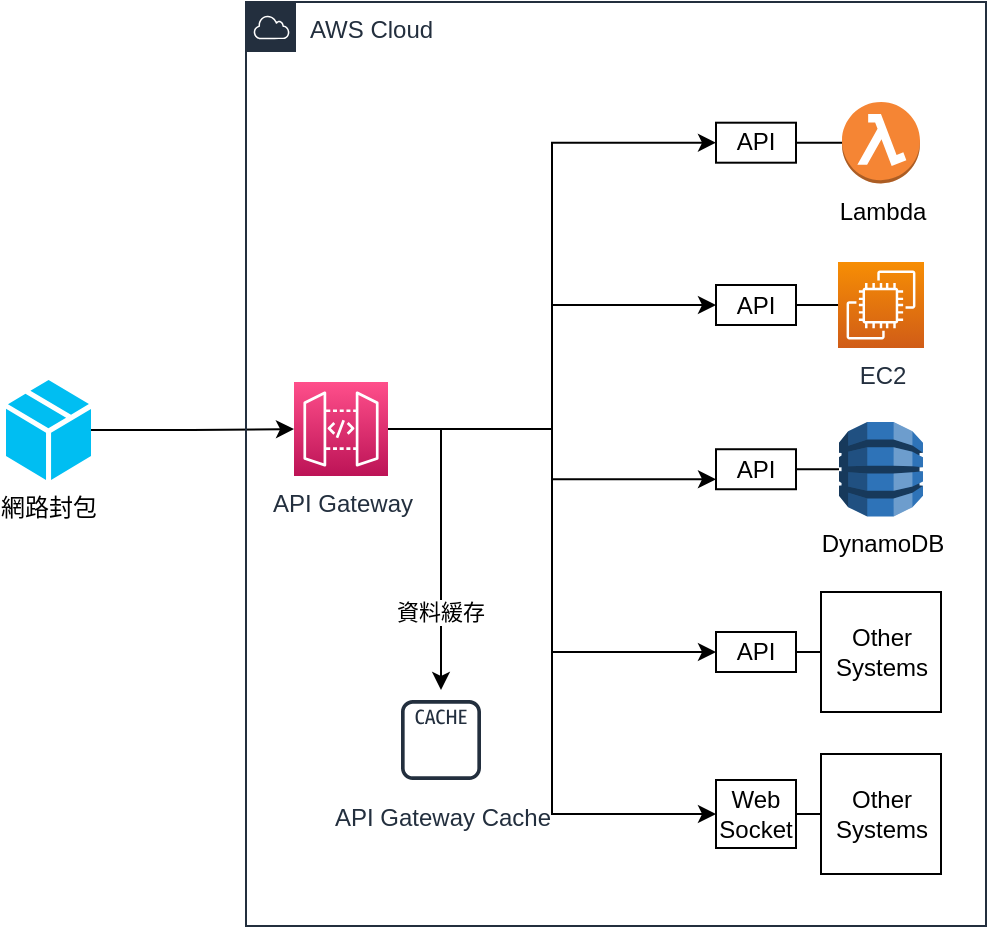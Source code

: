 <mxfile version="20.2.3" type="device"><diagram id="Ht1M8jgEwFfnCIfOTk4-" name="Page-1"><mxGraphModel dx="1422" dy="1692" grid="1" gridSize="10" guides="1" tooltips="1" connect="1" arrows="1" fold="1" page="1" pageScale="1" pageWidth="1169" pageHeight="827" math="0" shadow="0"><root><mxCell id="0"/><mxCell id="1" parent="0"/><mxCell id="YeEbz74yG6U1R2dg9N6H-7" style="edgeStyle=orthogonalEdgeStyle;rounded=0;orthogonalLoop=1;jettySize=auto;html=1;" parent="1" source="YeEbz74yG6U1R2dg9N6H-1" target="YeEbz74yG6U1R2dg9N6H-3" edge="1"><mxGeometry relative="1" as="geometry"/></mxCell><mxCell id="YeEbz74yG6U1R2dg9N6H-8" value="資料緩存" style="edgeLabel;html=1;align=center;verticalAlign=middle;resizable=0;points=[];" parent="YeEbz74yG6U1R2dg9N6H-7" vertex="1" connectable="0"><mxGeometry x="0.551" y="2" relative="1" as="geometry"><mxPoint x="-3" y="-4" as="offset"/></mxGeometry></mxCell><mxCell id="YeEbz74yG6U1R2dg9N6H-23" style="edgeStyle=orthogonalEdgeStyle;rounded=0;orthogonalLoop=1;jettySize=auto;html=1;exitX=1;exitY=0.5;exitDx=0;exitDy=0;exitPerimeter=0;entryX=0;entryY=0.5;entryDx=0;entryDy=0;endArrow=classic;endFill=1;" parent="1" source="YeEbz74yG6U1R2dg9N6H-1" target="YeEbz74yG6U1R2dg9N6H-11" edge="1"><mxGeometry relative="1" as="geometry"/></mxCell><mxCell id="YeEbz74yG6U1R2dg9N6H-24" style="edgeStyle=orthogonalEdgeStyle;rounded=0;orthogonalLoop=1;jettySize=auto;html=1;entryX=0;entryY=0.5;entryDx=0;entryDy=0;endArrow=classic;endFill=1;" parent="1" source="YeEbz74yG6U1R2dg9N6H-1" target="YeEbz74yG6U1R2dg9N6H-12" edge="1"><mxGeometry relative="1" as="geometry"/></mxCell><mxCell id="YeEbz74yG6U1R2dg9N6H-25" style="edgeStyle=orthogonalEdgeStyle;rounded=0;orthogonalLoop=1;jettySize=auto;html=1;entryX=0;entryY=0.75;entryDx=0;entryDy=0;endArrow=classic;endFill=1;" parent="1" source="YeEbz74yG6U1R2dg9N6H-1" target="YeEbz74yG6U1R2dg9N6H-13" edge="1"><mxGeometry relative="1" as="geometry"/></mxCell><mxCell id="YeEbz74yG6U1R2dg9N6H-26" style="edgeStyle=orthogonalEdgeStyle;rounded=0;orthogonalLoop=1;jettySize=auto;html=1;entryX=0;entryY=0.5;entryDx=0;entryDy=0;endArrow=classic;endFill=1;" parent="1" source="YeEbz74yG6U1R2dg9N6H-1" target="YeEbz74yG6U1R2dg9N6H-15" edge="1"><mxGeometry relative="1" as="geometry"/></mxCell><mxCell id="YeEbz74yG6U1R2dg9N6H-27" style="edgeStyle=orthogonalEdgeStyle;rounded=0;orthogonalLoop=1;jettySize=auto;html=1;entryX=0;entryY=0.5;entryDx=0;entryDy=0;endArrow=classic;endFill=1;" parent="1" source="YeEbz74yG6U1R2dg9N6H-1" target="YeEbz74yG6U1R2dg9N6H-14" edge="1"><mxGeometry relative="1" as="geometry"/></mxCell><mxCell id="YeEbz74yG6U1R2dg9N6H-1" value="API Gateway" style="sketch=0;points=[[0,0,0],[0.25,0,0],[0.5,0,0],[0.75,0,0],[1,0,0],[0,1,0],[0.25,1,0],[0.5,1,0],[0.75,1,0],[1,1,0],[0,0.25,0],[0,0.5,0],[0,0.75,0],[1,0.25,0],[1,0.5,0],[1,0.75,0]];outlineConnect=0;fontColor=#232F3E;gradientColor=#FF4F8B;gradientDirection=north;fillColor=#BC1356;strokeColor=#ffffff;dashed=0;verticalLabelPosition=bottom;verticalAlign=top;align=center;html=1;fontSize=12;fontStyle=0;aspect=fixed;shape=mxgraph.aws4.resourceIcon;resIcon=mxgraph.aws4.api_gateway;" parent="1" vertex="1"><mxGeometry x="374" y="128" width="47" height="47" as="geometry"/></mxCell><mxCell id="YeEbz74yG6U1R2dg9N6H-22" style="edgeStyle=orthogonalEdgeStyle;rounded=0;orthogonalLoop=1;jettySize=auto;html=1;entryX=0;entryY=0.5;entryDx=0;entryDy=0;entryPerimeter=0;endArrow=classic;endFill=1;" parent="1" source="YeEbz74yG6U1R2dg9N6H-2" target="YeEbz74yG6U1R2dg9N6H-1" edge="1"><mxGeometry relative="1" as="geometry"/></mxCell><mxCell id="YeEbz74yG6U1R2dg9N6H-2" value="網路封包" style="verticalLabelPosition=bottom;html=1;verticalAlign=top;align=center;strokeColor=none;fillColor=#00BEF2;shape=mxgraph.azure.cloud_service_package_file;" parent="1" vertex="1"><mxGeometry x="230" y="127" width="42.5" height="50" as="geometry"/></mxCell><mxCell id="YeEbz74yG6U1R2dg9N6H-3" value="API Gateway Cache" style="sketch=0;outlineConnect=0;fontColor=#232F3E;gradientColor=none;strokeColor=#232F3E;fillColor=#ffffff;dashed=0;verticalLabelPosition=bottom;verticalAlign=top;align=center;html=1;fontSize=12;fontStyle=0;aspect=fixed;shape=mxgraph.aws4.resourceIcon;resIcon=mxgraph.aws4.cache_node;" parent="1" vertex="1"><mxGeometry x="422.5" y="282" width="50" height="50" as="geometry"/></mxCell><mxCell id="YeEbz74yG6U1R2dg9N6H-4" value="AWS Cloud" style="points=[[0,0],[0.25,0],[0.5,0],[0.75,0],[1,0],[1,0.25],[1,0.5],[1,0.75],[1,1],[0.75,1],[0.5,1],[0.25,1],[0,1],[0,0.75],[0,0.5],[0,0.25]];outlineConnect=0;gradientColor=none;html=1;whiteSpace=wrap;fontSize=12;fontStyle=0;container=1;pointerEvents=0;collapsible=0;recursiveResize=0;shape=mxgraph.aws4.group;grIcon=mxgraph.aws4.group_aws_cloud;strokeColor=#232F3E;fillColor=none;verticalAlign=top;align=left;spacingLeft=30;fontColor=#232F3E;dashed=0;" parent="1" vertex="1"><mxGeometry x="350" y="-62" width="370" height="462" as="geometry"/></mxCell><mxCell id="zavodJe4d6280W2gBHCW-32" value="EC2" style="sketch=0;points=[[0,0,0],[0.25,0,0],[0.5,0,0],[0.75,0,0],[1,0,0],[0,1,0],[0.25,1,0],[0.5,1,0],[0.75,1,0],[1,1,0],[0,0.25,0],[0,0.5,0],[0,0.75,0],[1,0.25,0],[1,0.5,0],[1,0.75,0]];outlineConnect=0;fontColor=#232F3E;gradientColor=#F78E04;gradientDirection=north;fillColor=#D05C17;strokeColor=#ffffff;dashed=0;verticalLabelPosition=bottom;verticalAlign=top;align=center;html=1;fontSize=12;fontStyle=0;aspect=fixed;shape=mxgraph.aws4.resourceIcon;resIcon=mxgraph.aws4.ec2;labelBackgroundColor=#FFFFFF;" parent="1" vertex="1"><mxGeometry x="646" y="68" width="43" height="43" as="geometry"/></mxCell><mxCell id="YeEbz74yG6U1R2dg9N6H-5" value="Lambda" style="outlineConnect=0;dashed=0;verticalLabelPosition=bottom;verticalAlign=top;align=center;html=1;shape=mxgraph.aws3.lambda_function;fillColor=#F58534;gradientColor=none;" parent="1" vertex="1"><mxGeometry x="648" y="-12" width="39" height="40.7" as="geometry"/></mxCell><mxCell id="YeEbz74yG6U1R2dg9N6H-6" value="DynamoDB" style="outlineConnect=0;dashed=0;verticalLabelPosition=bottom;verticalAlign=top;align=center;html=1;shape=mxgraph.aws3.dynamo_db;fillColor=#2E73B8;gradientColor=none;" parent="1" vertex="1"><mxGeometry x="646.5" y="148" width="42" height="47.25" as="geometry"/></mxCell><mxCell id="YeEbz74yG6U1R2dg9N6H-9" value="Other Systems" style="rounded=0;whiteSpace=wrap;html=1;" parent="1" vertex="1"><mxGeometry x="637.5" y="314" width="60" height="60" as="geometry"/></mxCell><mxCell id="YeEbz74yG6U1R2dg9N6H-10" value="Other Systems" style="rounded=0;whiteSpace=wrap;html=1;" parent="1" vertex="1"><mxGeometry x="637.5" y="233" width="60" height="60" as="geometry"/></mxCell><mxCell id="YeEbz74yG6U1R2dg9N6H-16" style="edgeStyle=orthogonalEdgeStyle;rounded=0;orthogonalLoop=1;jettySize=auto;html=1;entryX=0;entryY=0.5;entryDx=0;entryDy=0;entryPerimeter=0;endArrow=none;endFill=0;" parent="1" source="YeEbz74yG6U1R2dg9N6H-11" target="YeEbz74yG6U1R2dg9N6H-5" edge="1"><mxGeometry relative="1" as="geometry"/></mxCell><mxCell id="YeEbz74yG6U1R2dg9N6H-11" value="API" style="rounded=0;whiteSpace=wrap;html=1;" parent="1" vertex="1"><mxGeometry x="585" y="-1.65" width="40" height="20" as="geometry"/></mxCell><mxCell id="YeEbz74yG6U1R2dg9N6H-17" style="edgeStyle=orthogonalEdgeStyle;rounded=0;orthogonalLoop=1;jettySize=auto;html=1;endArrow=none;endFill=0;" parent="1" source="YeEbz74yG6U1R2dg9N6H-12" target="zavodJe4d6280W2gBHCW-32" edge="1"><mxGeometry relative="1" as="geometry"/></mxCell><mxCell id="YeEbz74yG6U1R2dg9N6H-12" value="API" style="rounded=0;whiteSpace=wrap;html=1;" parent="1" vertex="1"><mxGeometry x="585" y="79.5" width="40" height="20" as="geometry"/></mxCell><mxCell id="YeEbz74yG6U1R2dg9N6H-18" style="edgeStyle=orthogonalEdgeStyle;rounded=0;orthogonalLoop=1;jettySize=auto;html=1;entryX=0;entryY=0.5;entryDx=0;entryDy=0;entryPerimeter=0;endArrow=none;endFill=0;" parent="1" source="YeEbz74yG6U1R2dg9N6H-13" target="YeEbz74yG6U1R2dg9N6H-6" edge="1"><mxGeometry relative="1" as="geometry"/></mxCell><mxCell id="YeEbz74yG6U1R2dg9N6H-13" value="API" style="rounded=0;whiteSpace=wrap;html=1;" parent="1" vertex="1"><mxGeometry x="585" y="161.62" width="40" height="20" as="geometry"/></mxCell><mxCell id="YeEbz74yG6U1R2dg9N6H-21" style="edgeStyle=orthogonalEdgeStyle;rounded=0;orthogonalLoop=1;jettySize=auto;html=1;entryX=0;entryY=0.5;entryDx=0;entryDy=0;endArrow=none;endFill=0;" parent="1" source="YeEbz74yG6U1R2dg9N6H-14" target="YeEbz74yG6U1R2dg9N6H-9" edge="1"><mxGeometry relative="1" as="geometry"><Array as="points"><mxPoint x="630" y="344"/><mxPoint x="630" y="344"/></Array></mxGeometry></mxCell><mxCell id="YeEbz74yG6U1R2dg9N6H-14" value="Web Socket" style="rounded=0;whiteSpace=wrap;html=1;" parent="1" vertex="1"><mxGeometry x="585" y="327" width="40" height="34" as="geometry"/></mxCell><mxCell id="YeEbz74yG6U1R2dg9N6H-20" style="edgeStyle=orthogonalEdgeStyle;rounded=0;orthogonalLoop=1;jettySize=auto;html=1;entryX=0;entryY=0.5;entryDx=0;entryDy=0;endArrow=none;endFill=0;" parent="1" source="YeEbz74yG6U1R2dg9N6H-15" target="YeEbz74yG6U1R2dg9N6H-10" edge="1"><mxGeometry relative="1" as="geometry"><Array as="points"><mxPoint x="630" y="263"/><mxPoint x="630" y="263"/></Array></mxGeometry></mxCell><mxCell id="YeEbz74yG6U1R2dg9N6H-15" value="API" style="rounded=0;whiteSpace=wrap;html=1;" parent="1" vertex="1"><mxGeometry x="585" y="253" width="40" height="20" as="geometry"/></mxCell></root></mxGraphModel></diagram></mxfile>